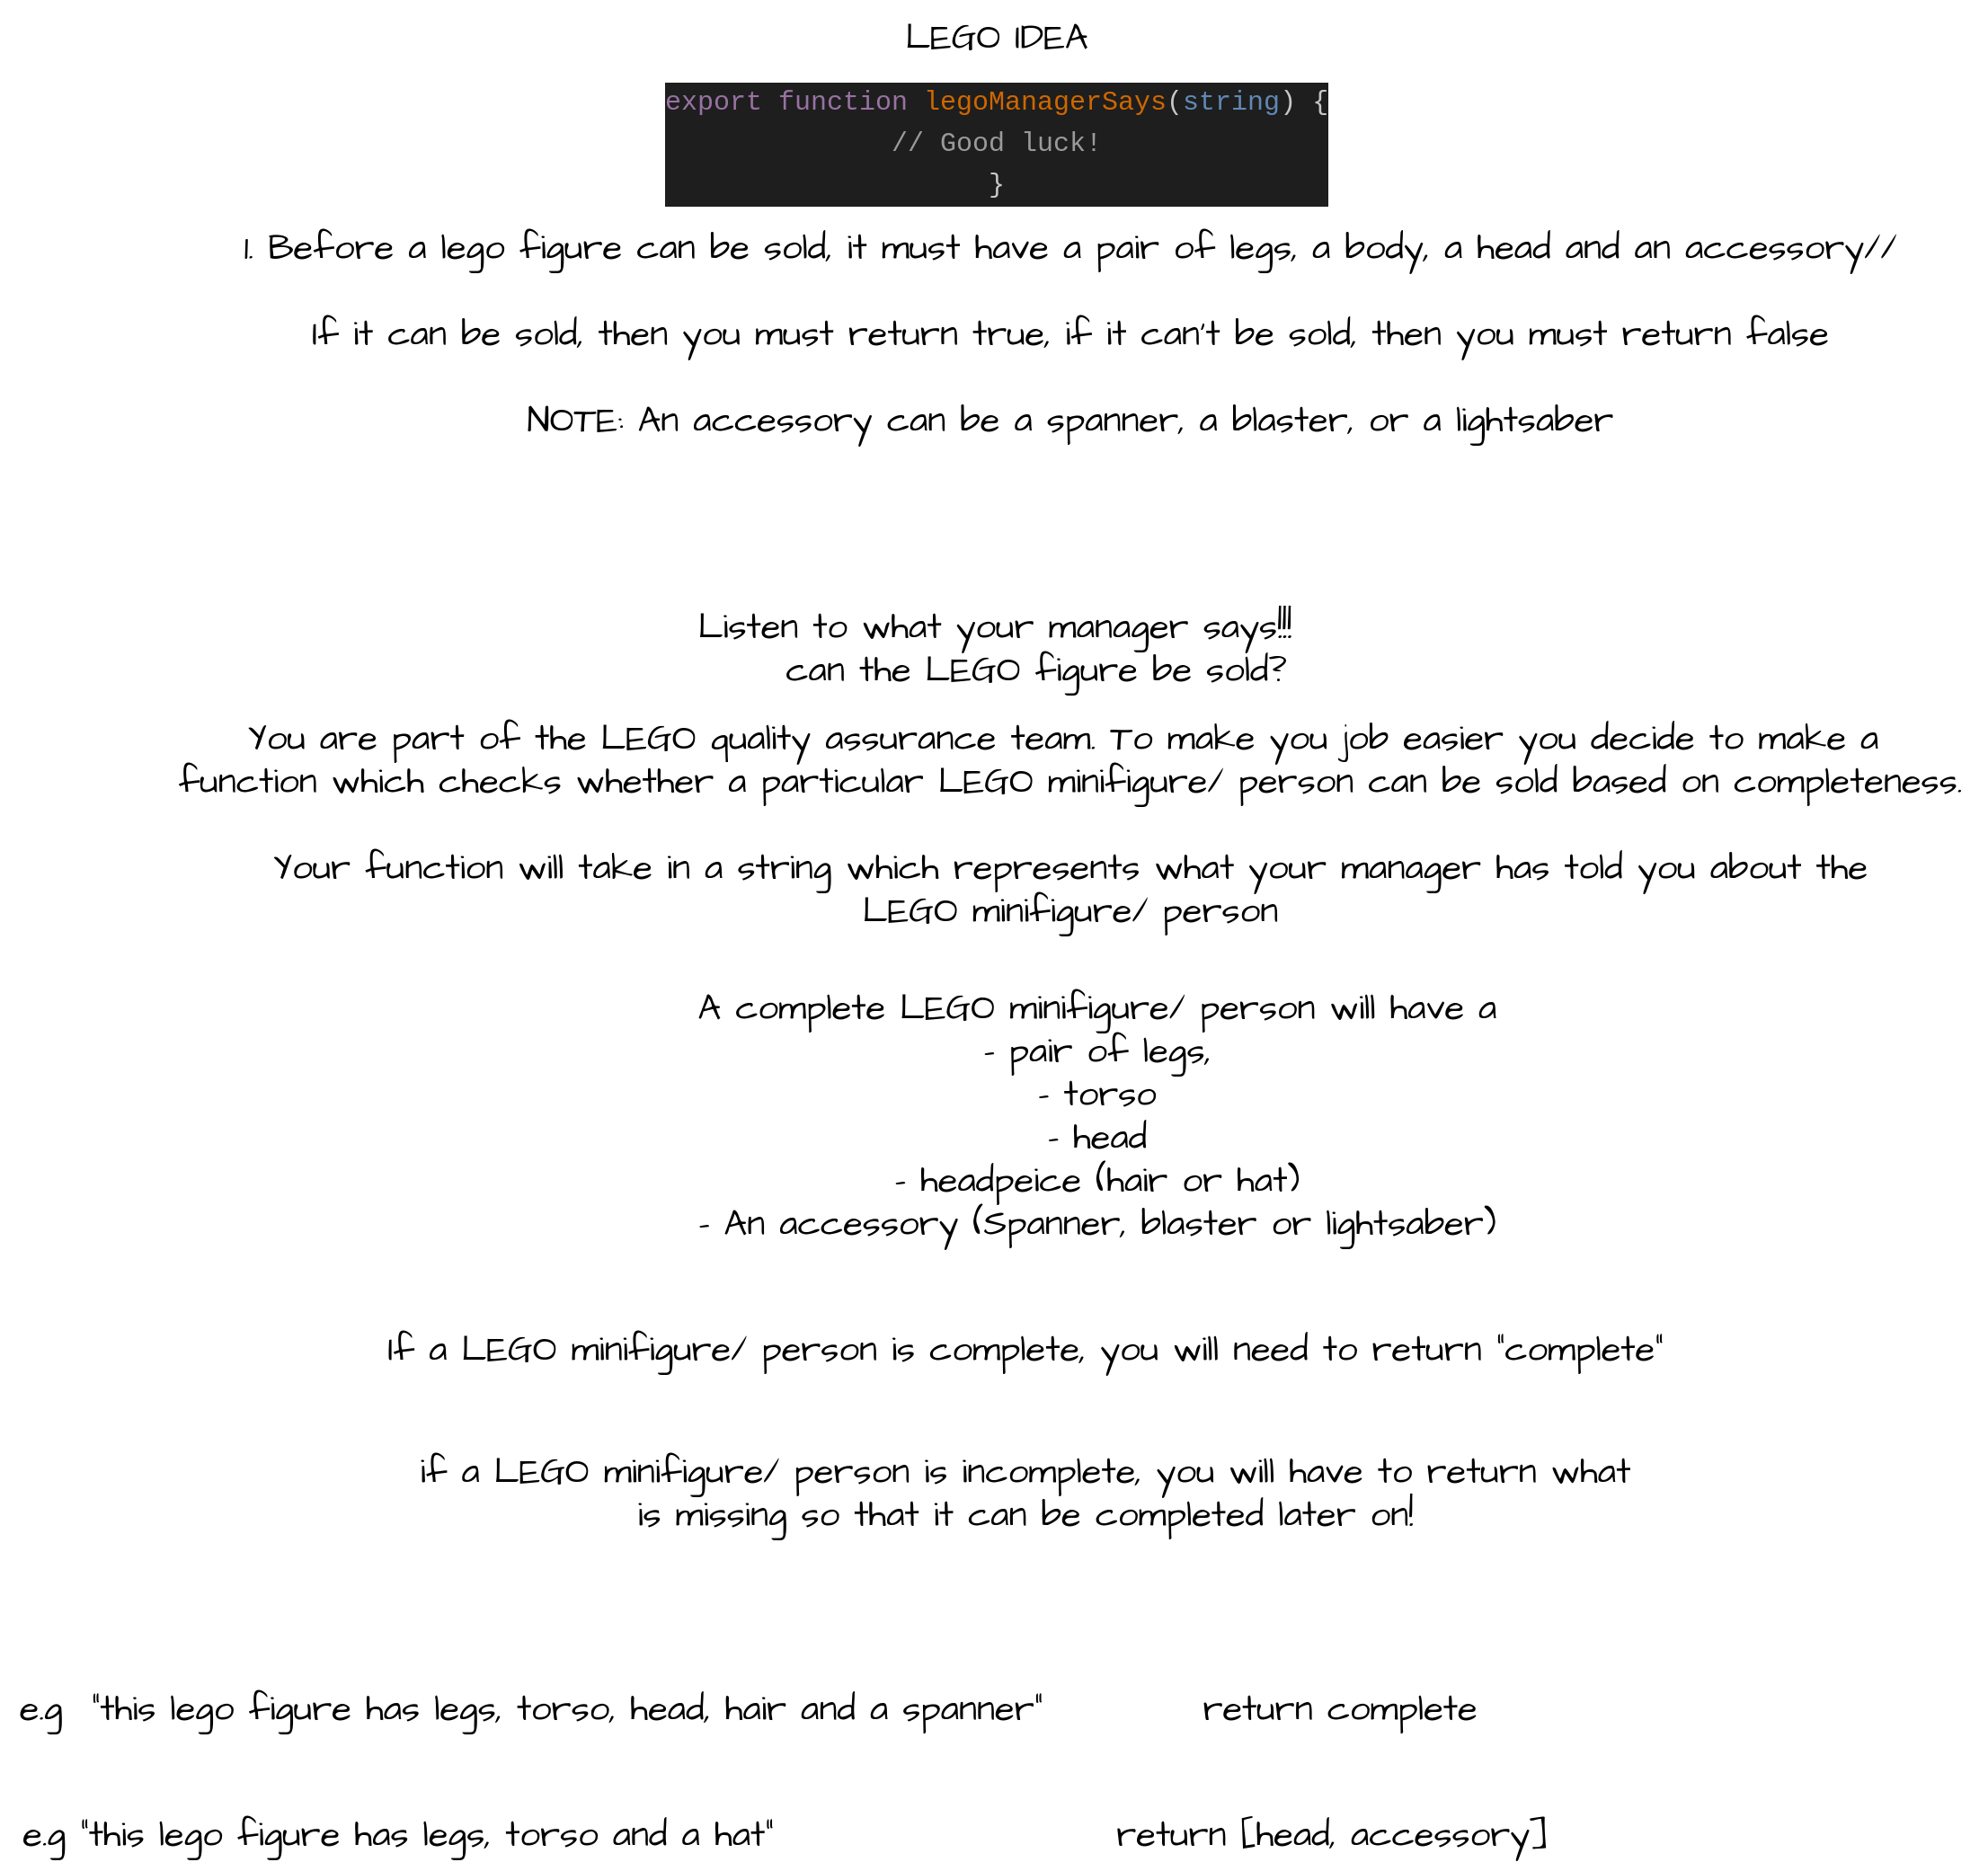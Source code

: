 <mxfile>
    <diagram id="yvF_BCKWY6jokInHEsWj" name="Page-1">
        <mxGraphModel dx="1604" dy="1151" grid="1" gridSize="10" guides="1" tooltips="1" connect="1" arrows="1" fold="1" page="1" pageScale="1" pageWidth="827" pageHeight="1169" math="0" shadow="0">
            <root>
                <mxCell id="0"/>
                <mxCell id="1" parent="0"/>
                <mxCell id="2" value="LEGO IDEA" style="text;html=1;align=center;verticalAlign=middle;resizable=0;points=[];autosize=1;strokeColor=none;fillColor=none;fontSize=20;fontFamily=Architects Daughter;sketch=1;hachureGap=4;jiggle=2;curveFitting=1;fontSource=https%3A%2F%2Ffonts.googleapis.com%2Fcss%3Ffamily%3DArchitects%2BDaughter;" vertex="1" parent="1">
                    <mxGeometry x="284" y="20" width="130" height="40" as="geometry"/>
                </mxCell>
                <mxCell id="3" value="&lt;div style=&quot;background-color: rgb(30, 30, 30); font-family: Menlo, Monaco, &amp;quot;Courier New&amp;quot;, monospace; font-size: 15px; line-height: 23px;&quot;&gt;&lt;div style=&quot;&quot;&gt;&lt;span style=&quot;color: rgb(152, 114, 162);&quot;&gt;export&lt;/span&gt; &lt;span style=&quot;color: rgb(152, 114, 162);&quot;&gt;function&lt;/span&gt;&lt;font color=&quot;#c5c8c6&quot;&gt;&amp;nbsp;&lt;/font&gt;&lt;font color=&quot;#ce6700&quot;&gt;legoManagerSays&lt;/font&gt;&lt;font color=&quot;#c5c8c6&quot;&gt;(&lt;/font&gt;&lt;span style=&quot;color: rgb(96, 137, 180);&quot;&gt;string&lt;/span&gt;&lt;font color=&quot;#c5c8c6&quot;&gt;) {&lt;/font&gt;&lt;/div&gt;&lt;div style=&quot;color: rgb(197, 200, 198);&quot;&gt;  &lt;span style=&quot;color: #9a9b99;&quot;&gt;// Good luck!&lt;/span&gt;&lt;/div&gt;&lt;div style=&quot;color: rgb(197, 200, 198);&quot;&gt;}&lt;/div&gt;&lt;/div&gt;" style="text;html=1;align=center;verticalAlign=middle;resizable=0;points=[];autosize=1;strokeColor=none;fillColor=none;fontSize=20;fontFamily=Architects Daughter;sketch=1;hachureGap=4;jiggle=2;curveFitting=1;fontSource=https%3A%2F%2Ffonts.googleapis.com%2Fcss%3Ffamily%3DArchitects%2BDaughter;" vertex="1" parent="1">
                    <mxGeometry x="154" y="60" width="390" height="80" as="geometry"/>
                </mxCell>
                <mxCell id="4" value="1. Before a lego figure can be sold, it must have a pair of legs, a body, a head and an accessory//&lt;br&gt;&lt;br&gt;If it can be sold, then you must return true, if it can't be sold, then you must return false&lt;br&gt;&lt;br&gt;NOTE: An accessory can be a spanner, a blaster, or a lightsaber&lt;br&gt;" style="text;html=1;align=center;verticalAlign=middle;resizable=0;points=[];autosize=1;strokeColor=none;fillColor=none;fontSize=20;fontFamily=Architects Daughter;sketch=1;hachureGap=4;jiggle=2;curveFitting=1;fontSource=https%3A%2F%2Ffonts.googleapis.com%2Fcss%3Ffamily%3DArchitects%2BDaughter;" vertex="1" parent="1">
                    <mxGeometry x="-80" y="140" width="940" height="130" as="geometry"/>
                </mxCell>
                <mxCell id="7" value="Listen to what your manager says!!!&lt;span style=&quot;white-space: pre;&quot;&gt;&#9;&lt;/span&gt;&lt;br&gt;can the LEGO figure be sold?&amp;nbsp;" style="text;html=1;align=center;verticalAlign=middle;resizable=0;points=[];autosize=1;strokeColor=none;fillColor=none;fontSize=20;fontFamily=Architects Daughter;sketch=1;hachureGap=4;jiggle=2;curveFitting=1;fontSource=https%3A%2F%2Ffonts.googleapis.com%2Fcss%3Ffamily%3DArchitects%2BDaughter;" vertex="1" parent="1">
                    <mxGeometry x="170" y="350" width="410" height="60" as="geometry"/>
                </mxCell>
                <mxCell id="8" value="You are part of the LEGO quality assurance team. To make you job easier you decide to make a&amp;nbsp;&lt;br&gt;function which checks whether a particular LEGO minifigure/ person can be sold based on completeness.&lt;br&gt;&lt;br&gt;Your function will take in a string which represents what your manager has told you about the &lt;br&gt;LEGO minifigure/ person&lt;br&gt;&amp;nbsp;" style="text;html=1;align=center;verticalAlign=middle;resizable=0;points=[];autosize=1;strokeColor=none;fillColor=none;fontSize=20;fontFamily=Architects Daughter;sketch=1;hachureGap=4;jiggle=2;curveFitting=1;fontSource=https%3A%2F%2Ffonts.googleapis.com%2Fcss%3Ffamily%3DArchitects%2BDaughter;" vertex="1" parent="1">
                    <mxGeometry x="-120" y="410" width="1020" height="160" as="geometry"/>
                </mxCell>
                <mxCell id="9" value="A complete LEGO minifigure/ person will have a &lt;br&gt;- pair of legs, &lt;br&gt;- torso &lt;br&gt;- head &lt;br&gt;- headpeice (hair or hat)&lt;br&gt;- An accessory (Spanner, blaster or lightsaber)" style="text;html=1;align=center;verticalAlign=middle;resizable=0;points=[];autosize=1;strokeColor=none;fillColor=none;fontSize=20;fontFamily=Architects Daughter;sketch=1;hachureGap=4;jiggle=2;curveFitting=1;fontSource=https%3A%2F%2Ffonts.googleapis.com%2Fcss%3Ffamily%3DArchitects%2BDaughter;" vertex="1" parent="1">
                    <mxGeometry x="170" y="560" width="470" height="160" as="geometry"/>
                </mxCell>
                <mxCell id="10" value="If a LEGO minifigure/ person is complete, you will need to return &quot;complete&quot;" style="text;html=1;align=center;verticalAlign=middle;resizable=0;points=[];autosize=1;strokeColor=none;fillColor=none;fontSize=20;fontFamily=Architects Daughter;sketch=1;hachureGap=4;jiggle=2;curveFitting=1;fontSource=https%3A%2F%2Ffonts.googleapis.com%2Fcss%3Ffamily%3DArchitects%2BDaughter;" vertex="1" parent="1">
                    <mxGeometry y="750" width="730" height="40" as="geometry"/>
                </mxCell>
                <mxCell id="11" value="if a LEGO minifigure/ person is incomplete, you will have to return what &lt;br&gt;is missing so that it can be completed later on!" style="text;html=1;align=center;verticalAlign=middle;resizable=0;points=[];autosize=1;strokeColor=none;fillColor=none;fontSize=20;fontFamily=Architects Daughter;sketch=1;hachureGap=4;jiggle=2;curveFitting=1;fontSource=https%3A%2F%2Ffonts.googleapis.com%2Fcss%3Ffamily%3DArchitects%2BDaughter;" vertex="1" parent="1">
                    <mxGeometry x="15" y="820" width="700" height="60" as="geometry"/>
                </mxCell>
                <mxCell id="12" value="e.g&amp;nbsp; &quot;this lego figure has legs, torso, head, hair and a spanner&quot;" style="text;html=1;align=center;verticalAlign=middle;resizable=0;points=[];autosize=1;strokeColor=none;fillColor=none;fontSize=20;fontFamily=Architects Daughter;sketch=1;hachureGap=4;jiggle=2;curveFitting=1;fontSource=https%3A%2F%2Ffonts.googleapis.com%2Fcss%3Ffamily%3DArchitects%2BDaughter;" vertex="1" parent="1">
                    <mxGeometry x="-205" y="950" width="590" height="40" as="geometry"/>
                </mxCell>
                <mxCell id="13" value="return complete" style="text;html=1;align=center;verticalAlign=middle;resizable=0;points=[];autosize=1;strokeColor=none;fillColor=none;fontSize=20;fontFamily=Architects Daughter;sketch=1;hachureGap=4;jiggle=2;curveFitting=1;fontSource=https%3A%2F%2Ffonts.googleapis.com%2Fcss%3Ffamily%3DArchitects%2BDaughter;" vertex="1" parent="1">
                    <mxGeometry x="450" y="950" width="180" height="40" as="geometry"/>
                </mxCell>
                <mxCell id="14" value="e.g &quot;this lego figure has legs, torso and a hat&quot;&amp;nbsp;" style="text;html=1;align=center;verticalAlign=middle;resizable=0;points=[];autosize=1;strokeColor=none;fillColor=none;fontSize=20;fontFamily=Architects Daughter;sketch=1;hachureGap=4;jiggle=2;curveFitting=1;fontSource=https%3A%2F%2Ffonts.googleapis.com%2Fcss%3Ffamily%3DArchitects%2BDaughter;" vertex="1" parent="1">
                    <mxGeometry x="-205" y="1020" width="450" height="40" as="geometry"/>
                </mxCell>
                <mxCell id="16" value="return [head, accessory]&amp;nbsp;" style="text;html=1;align=center;verticalAlign=middle;resizable=0;points=[];autosize=1;strokeColor=none;fillColor=none;fontSize=20;fontFamily=Architects Daughter;sketch=1;hachureGap=4;jiggle=2;curveFitting=1;fontSource=https%3A%2F%2Ffonts.googleapis.com%2Fcss%3Ffamily%3DArchitects%2BDaughter;" vertex="1" parent="1">
                    <mxGeometry x="405" y="1020" width="270" height="40" as="geometry"/>
                </mxCell>
            </root>
        </mxGraphModel>
    </diagram>
</mxfile>